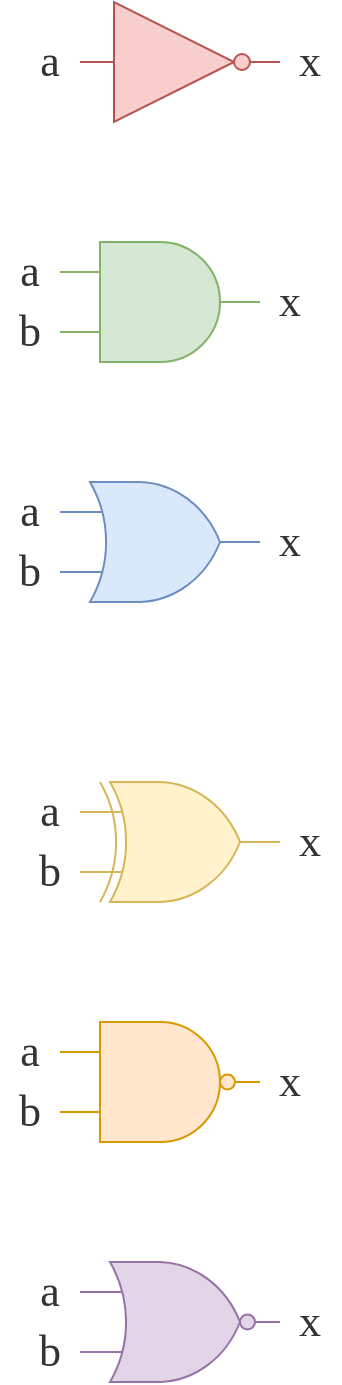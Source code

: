 <mxfile version="20.6.2" type="device"><diagram name="not" id="GPRWNofgy8FLtJxIam--"><mxGraphModel dx="1406" dy="818" grid="1" gridSize="10" guides="1" tooltips="1" connect="1" arrows="1" fold="1" page="1" pageScale="1" pageWidth="827" pageHeight="1169" math="0" shadow="0"><root><mxCell id="FcQ-IKqGeZoEcgifagWt-0"/><mxCell id="FcQ-IKqGeZoEcgifagWt-1" parent="FcQ-IKqGeZoEcgifagWt-0"/><mxCell id="-EIwEV7MHpDTL3MWuL9H-3" value="" style="group" vertex="1" connectable="0" parent="FcQ-IKqGeZoEcgifagWt-1"><mxGeometry x="100" y="90" width="160" height="60" as="geometry"/></mxCell><mxCell id="-EIwEV7MHpDTL3MWuL9H-0" value="" style="verticalLabelPosition=bottom;shadow=0;dashed=0;align=center;html=1;verticalAlign=top;shape=mxgraph.electrical.logic_gates.inverter_2;fillColor=#f8cecc;strokeColor=#b85450;" vertex="1" parent="-EIwEV7MHpDTL3MWuL9H-3"><mxGeometry x="30" width="100" height="60" as="geometry"/></mxCell><mxCell id="-EIwEV7MHpDTL3MWuL9H-1" value="a" style="text;html=1;strokeColor=none;fillColor=none;align=center;verticalAlign=middle;whiteSpace=wrap;rounded=0;fontFamily=Segoe UI Variable Display;fontSize=22;fontColor=#333333;" vertex="1" parent="-EIwEV7MHpDTL3MWuL9H-3"><mxGeometry y="15" width="30" height="30" as="geometry"/></mxCell><mxCell id="-EIwEV7MHpDTL3MWuL9H-2" value="x" style="text;html=1;strokeColor=none;fillColor=none;align=center;verticalAlign=middle;whiteSpace=wrap;rounded=0;fontFamily=Segoe UI Variable Display;fontSize=22;fontColor=#333333;" vertex="1" parent="-EIwEV7MHpDTL3MWuL9H-3"><mxGeometry x="130" y="15" width="30" height="30" as="geometry"/></mxCell><mxCell id="-EIwEV7MHpDTL3MWuL9H-4" value="" style="verticalLabelPosition=bottom;shadow=0;dashed=0;align=center;html=1;verticalAlign=top;shape=mxgraph.electrical.logic_gates.logic_gate;operation=and;fontFamily=Segoe UI Variable Display;fontSize=22;fillColor=#d5e8d4;strokeColor=#82b366;" vertex="1" parent="FcQ-IKqGeZoEcgifagWt-1"><mxGeometry x="120" y="210" width="100" height="60" as="geometry"/></mxCell><mxCell id="-EIwEV7MHpDTL3MWuL9H-5" value="a" style="text;html=1;strokeColor=none;fillColor=none;align=center;verticalAlign=middle;whiteSpace=wrap;rounded=0;fontFamily=Segoe UI Variable Display;fontSize=22;fontColor=#333333;" vertex="1" parent="FcQ-IKqGeZoEcgifagWt-1"><mxGeometry x="90" y="210" width="30" height="30" as="geometry"/></mxCell><mxCell id="-EIwEV7MHpDTL3MWuL9H-6" value="x" style="text;html=1;strokeColor=none;fillColor=none;align=center;verticalAlign=middle;whiteSpace=wrap;rounded=0;fontFamily=Segoe UI Variable Display;fontSize=22;fontColor=#333333;" vertex="1" parent="FcQ-IKqGeZoEcgifagWt-1"><mxGeometry x="220" y="225" width="30" height="30" as="geometry"/></mxCell><mxCell id="-EIwEV7MHpDTL3MWuL9H-7" value="b" style="text;html=1;strokeColor=none;fillColor=none;align=center;verticalAlign=middle;whiteSpace=wrap;rounded=0;fontFamily=Segoe UI Variable Display;fontSize=22;fontColor=#333333;" vertex="1" parent="FcQ-IKqGeZoEcgifagWt-1"><mxGeometry x="90" y="240" width="30" height="30" as="geometry"/></mxCell><mxCell id="-EIwEV7MHpDTL3MWuL9H-8" value="" style="verticalLabelPosition=bottom;shadow=0;dashed=0;align=center;html=1;verticalAlign=top;shape=mxgraph.electrical.logic_gates.logic_gate;operation=or;fontFamily=Segoe UI Variable Display;fontSize=22;fillColor=#dae8fc;strokeColor=#6c8ebf;" vertex="1" parent="FcQ-IKqGeZoEcgifagWt-1"><mxGeometry x="120" y="330" width="100" height="60" as="geometry"/></mxCell><mxCell id="-EIwEV7MHpDTL3MWuL9H-9" value="a" style="text;html=1;strokeColor=none;fillColor=none;align=center;verticalAlign=middle;whiteSpace=wrap;rounded=0;fontFamily=Segoe UI Variable Display;fontSize=22;fontColor=#333333;" vertex="1" parent="FcQ-IKqGeZoEcgifagWt-1"><mxGeometry x="90" y="330" width="30" height="30" as="geometry"/></mxCell><mxCell id="-EIwEV7MHpDTL3MWuL9H-10" value="x" style="text;html=1;strokeColor=none;fillColor=none;align=center;verticalAlign=middle;whiteSpace=wrap;rounded=0;fontFamily=Segoe UI Variable Display;fontSize=22;fontColor=#333333;" vertex="1" parent="FcQ-IKqGeZoEcgifagWt-1"><mxGeometry x="220" y="345" width="30" height="30" as="geometry"/></mxCell><mxCell id="-EIwEV7MHpDTL3MWuL9H-11" value="b" style="text;html=1;strokeColor=none;fillColor=none;align=center;verticalAlign=middle;whiteSpace=wrap;rounded=0;fontFamily=Segoe UI Variable Display;fontSize=22;fontColor=#333333;" vertex="1" parent="FcQ-IKqGeZoEcgifagWt-1"><mxGeometry x="90" y="360" width="30" height="30" as="geometry"/></mxCell><mxCell id="-EIwEV7MHpDTL3MWuL9H-12" value="" style="verticalLabelPosition=bottom;shadow=0;dashed=0;align=center;html=1;verticalAlign=top;shape=mxgraph.electrical.logic_gates.logic_gate;operation=xor;fontFamily=Segoe UI Variable Display;fontSize=22;fillColor=#fff2cc;strokeColor=#d6b656;" vertex="1" parent="FcQ-IKqGeZoEcgifagWt-1"><mxGeometry x="130" y="480" width="100" height="60" as="geometry"/></mxCell><mxCell id="-EIwEV7MHpDTL3MWuL9H-13" value="a" style="text;html=1;strokeColor=none;fillColor=none;align=center;verticalAlign=middle;whiteSpace=wrap;rounded=0;fontFamily=Segoe UI Variable Display;fontSize=22;fontColor=#333333;" vertex="1" parent="FcQ-IKqGeZoEcgifagWt-1"><mxGeometry x="100" y="480" width="30" height="30" as="geometry"/></mxCell><mxCell id="-EIwEV7MHpDTL3MWuL9H-14" value="x" style="text;html=1;strokeColor=none;fillColor=none;align=center;verticalAlign=middle;whiteSpace=wrap;rounded=0;fontFamily=Segoe UI Variable Display;fontSize=22;fontColor=#333333;" vertex="1" parent="FcQ-IKqGeZoEcgifagWt-1"><mxGeometry x="230" y="495" width="30" height="30" as="geometry"/></mxCell><mxCell id="-EIwEV7MHpDTL3MWuL9H-15" value="b" style="text;html=1;strokeColor=none;fillColor=none;align=center;verticalAlign=middle;whiteSpace=wrap;rounded=0;fontFamily=Segoe UI Variable Display;fontSize=22;fontColor=#333333;" vertex="1" parent="FcQ-IKqGeZoEcgifagWt-1"><mxGeometry x="100" y="510" width="30" height="30" as="geometry"/></mxCell><mxCell id="-EIwEV7MHpDTL3MWuL9H-16" value="" style="verticalLabelPosition=bottom;shadow=0;dashed=0;align=center;html=1;verticalAlign=top;shape=mxgraph.electrical.logic_gates.logic_gate;operation=and;negating=1;negSize=0.15;fontFamily=Segoe UI Variable Display;fontSize=22;fillColor=#ffe6cc;strokeColor=#d79b00;" vertex="1" parent="FcQ-IKqGeZoEcgifagWt-1"><mxGeometry x="120" y="600" width="100" height="60" as="geometry"/></mxCell><mxCell id="-EIwEV7MHpDTL3MWuL9H-17" value="a" style="text;html=1;strokeColor=none;fillColor=none;align=center;verticalAlign=middle;whiteSpace=wrap;rounded=0;fontFamily=Segoe UI Variable Display;fontSize=22;fontColor=#333333;" vertex="1" parent="FcQ-IKqGeZoEcgifagWt-1"><mxGeometry x="90" y="600" width="30" height="30" as="geometry"/></mxCell><mxCell id="-EIwEV7MHpDTL3MWuL9H-18" value="x" style="text;html=1;strokeColor=none;fillColor=none;align=center;verticalAlign=middle;whiteSpace=wrap;rounded=0;fontFamily=Segoe UI Variable Display;fontSize=22;fontColor=#333333;" vertex="1" parent="FcQ-IKqGeZoEcgifagWt-1"><mxGeometry x="220" y="615" width="30" height="30" as="geometry"/></mxCell><mxCell id="-EIwEV7MHpDTL3MWuL9H-19" value="b" style="text;html=1;strokeColor=none;fillColor=none;align=center;verticalAlign=middle;whiteSpace=wrap;rounded=0;fontFamily=Segoe UI Variable Display;fontSize=22;fontColor=#333333;" vertex="1" parent="FcQ-IKqGeZoEcgifagWt-1"><mxGeometry x="90" y="630" width="30" height="30" as="geometry"/></mxCell><mxCell id="-EIwEV7MHpDTL3MWuL9H-20" value="" style="verticalLabelPosition=bottom;shadow=0;dashed=0;align=center;html=1;verticalAlign=top;shape=mxgraph.electrical.logic_gates.logic_gate;operation=or;negating=1;negSize=0.15;fontFamily=Segoe UI Variable Display;fontSize=22;fillColor=#e1d5e7;strokeColor=#9673a6;" vertex="1" parent="FcQ-IKqGeZoEcgifagWt-1"><mxGeometry x="130" y="720" width="100" height="60" as="geometry"/></mxCell><mxCell id="-EIwEV7MHpDTL3MWuL9H-21" value="a" style="text;html=1;strokeColor=none;fillColor=none;align=center;verticalAlign=middle;whiteSpace=wrap;rounded=0;fontFamily=Segoe UI Variable Display;fontSize=22;fontColor=#333333;" vertex="1" parent="FcQ-IKqGeZoEcgifagWt-1"><mxGeometry x="100" y="720" width="30" height="30" as="geometry"/></mxCell><mxCell id="-EIwEV7MHpDTL3MWuL9H-22" value="x" style="text;html=1;strokeColor=none;fillColor=none;align=center;verticalAlign=middle;whiteSpace=wrap;rounded=0;fontFamily=Segoe UI Variable Display;fontSize=22;fontColor=#333333;" vertex="1" parent="FcQ-IKqGeZoEcgifagWt-1"><mxGeometry x="230" y="735" width="30" height="30" as="geometry"/></mxCell><mxCell id="-EIwEV7MHpDTL3MWuL9H-23" value="b" style="text;html=1;strokeColor=none;fillColor=none;align=center;verticalAlign=middle;whiteSpace=wrap;rounded=0;fontFamily=Segoe UI Variable Display;fontSize=22;fontColor=#333333;" vertex="1" parent="FcQ-IKqGeZoEcgifagWt-1"><mxGeometry x="100" y="750" width="30" height="30" as="geometry"/></mxCell></root></mxGraphModel></diagram></mxfile>